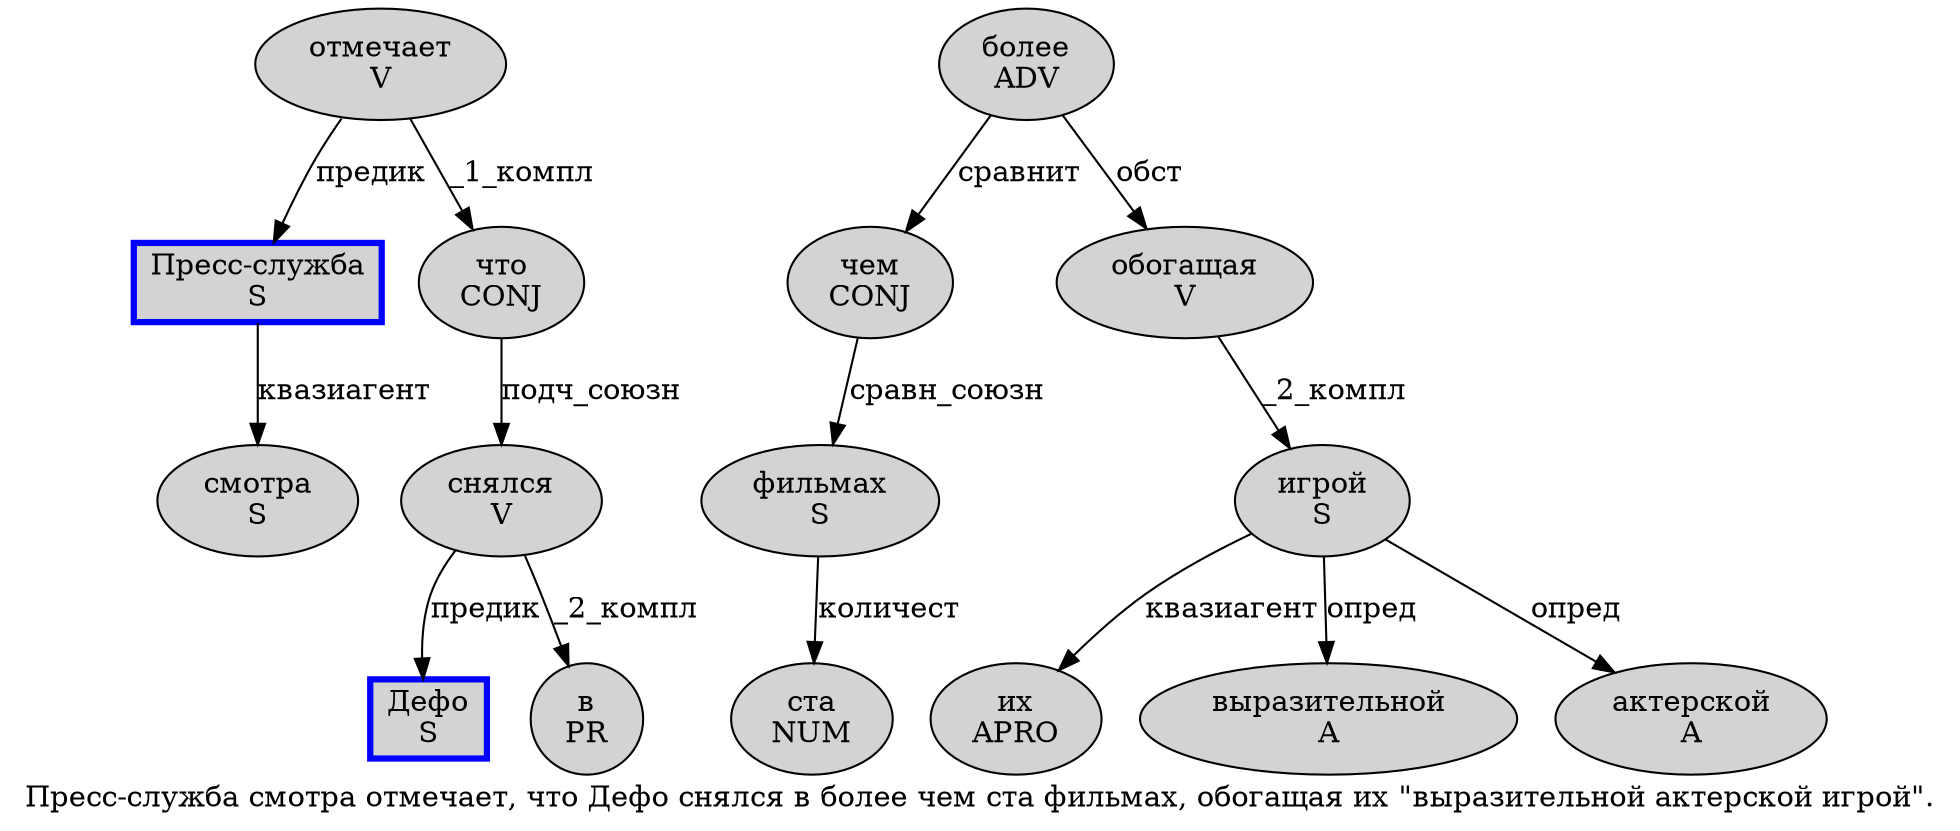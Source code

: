digraph SENTENCE_914 {
	graph [label="Пресс-служба смотра отмечает, что Дефо снялся в более чем ста фильмах, обогащая их \"выразительной актерской игрой\"."]
	node [style=filled]
		0 [label="Пресс-служба
S" color=blue fillcolor=lightgray penwidth=3 shape=box]
		1 [label="смотра
S" color="" fillcolor=lightgray penwidth=1 shape=ellipse]
		2 [label="отмечает
V" color="" fillcolor=lightgray penwidth=1 shape=ellipse]
		4 [label="что
CONJ" color="" fillcolor=lightgray penwidth=1 shape=ellipse]
		5 [label="Дефо
S" color=blue fillcolor=lightgray penwidth=3 shape=box]
		6 [label="снялся
V" color="" fillcolor=lightgray penwidth=1 shape=ellipse]
		7 [label="в
PR" color="" fillcolor=lightgray penwidth=1 shape=ellipse]
		8 [label="более
ADV" color="" fillcolor=lightgray penwidth=1 shape=ellipse]
		9 [label="чем
CONJ" color="" fillcolor=lightgray penwidth=1 shape=ellipse]
		10 [label="ста
NUM" color="" fillcolor=lightgray penwidth=1 shape=ellipse]
		11 [label="фильмах
S" color="" fillcolor=lightgray penwidth=1 shape=ellipse]
		13 [label="обогащая
V" color="" fillcolor=lightgray penwidth=1 shape=ellipse]
		14 [label="их
APRO" color="" fillcolor=lightgray penwidth=1 shape=ellipse]
		16 [label="выразительной
A" color="" fillcolor=lightgray penwidth=1 shape=ellipse]
		17 [label="актерской
A" color="" fillcolor=lightgray penwidth=1 shape=ellipse]
		18 [label="игрой
S" color="" fillcolor=lightgray penwidth=1 shape=ellipse]
			4 -> 6 [label="подч_союзн"]
			9 -> 11 [label="сравн_союзн"]
			8 -> 9 [label="сравнит"]
			8 -> 13 [label="обст"]
			18 -> 14 [label="квазиагент"]
			18 -> 16 [label="опред"]
			18 -> 17 [label="опред"]
			2 -> 0 [label="предик"]
			2 -> 4 [label="_1_компл"]
			0 -> 1 [label="квазиагент"]
			6 -> 5 [label="предик"]
			6 -> 7 [label="_2_компл"]
			11 -> 10 [label="количест"]
			13 -> 18 [label="_2_компл"]
}